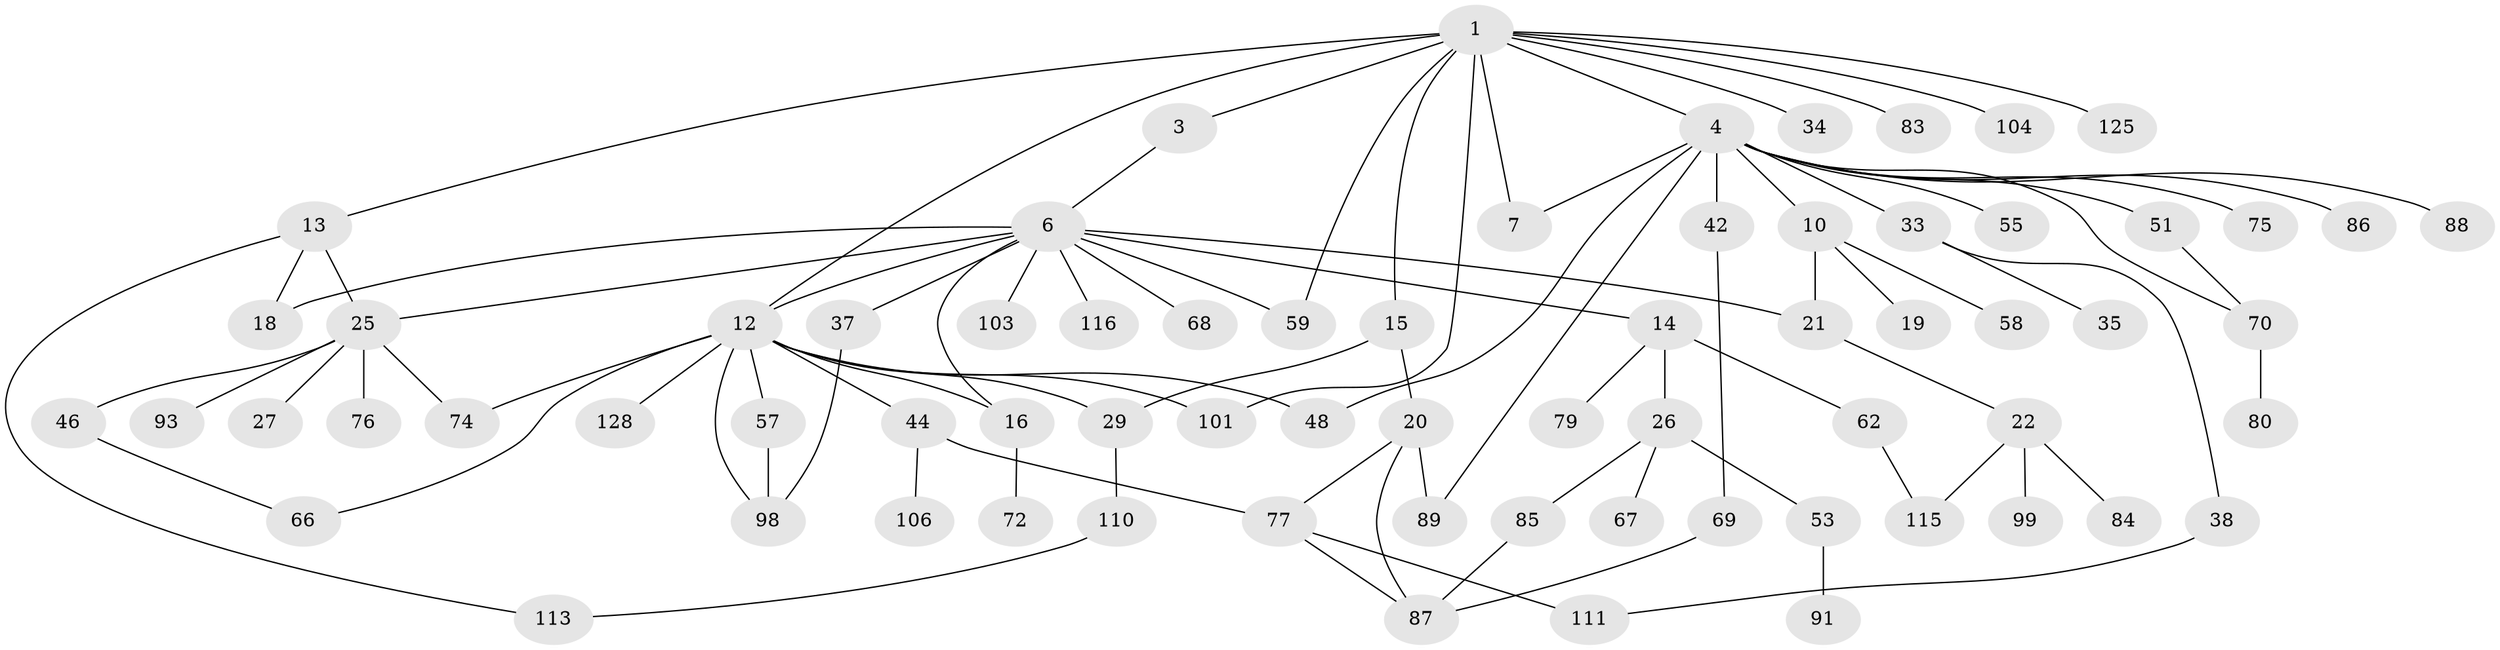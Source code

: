 // original degree distribution, {4: 0.08571428571428572, 6: 0.02142857142857143, 2: 0.30714285714285716, 7: 0.02142857142857143, 5: 0.03571428571428571, 3: 0.18571428571428572, 1: 0.34285714285714286}
// Generated by graph-tools (version 1.1) at 2025/16/03/04/25 18:16:59]
// undirected, 70 vertices, 92 edges
graph export_dot {
graph [start="1"]
  node [color=gray90,style=filled];
  1 [super="+23+2"];
  3;
  4 [super="+9+24"];
  6 [super="+8+94+63"];
  7 [super="+135"];
  10;
  12 [super="+82+32"];
  13;
  14 [super="+56"];
  15;
  16 [super="+64"];
  18 [super="+95+97"];
  19;
  20;
  21;
  22 [super="+45+60"];
  25 [super="+30+28"];
  26 [super="+31"];
  27 [super="+41"];
  29;
  33;
  34 [super="+120"];
  35;
  37 [super="+90"];
  38 [super="+133"];
  42;
  44 [super="+81"];
  46 [super="+108"];
  48 [super="+71"];
  51 [super="+124"];
  53;
  55 [super="+107"];
  57 [super="+73"];
  58;
  59;
  62;
  66;
  67;
  68;
  69 [super="+131"];
  70;
  72;
  74 [super="+138+117"];
  75;
  76;
  77;
  79;
  80;
  83;
  84;
  85;
  86;
  87 [super="+127+126"];
  88;
  89;
  91 [super="+136"];
  93;
  98 [super="+121+105"];
  99;
  101 [super="+134"];
  103;
  104;
  106;
  110 [super="+130"];
  111;
  113 [super="+122"];
  115;
  116;
  125;
  128;
  1 -- 3;
  1 -- 4;
  1 -- 34;
  1 -- 7;
  1 -- 104;
  1 -- 12;
  1 -- 13;
  1 -- 15;
  1 -- 83;
  1 -- 59;
  1 -- 125;
  1 -- 101;
  3 -- 6;
  4 -- 42;
  4 -- 75;
  4 -- 88;
  4 -- 48;
  4 -- 33;
  4 -- 55;
  4 -- 10;
  4 -- 51;
  4 -- 86;
  4 -- 7;
  4 -- 70;
  4 -- 89;
  6 -- 14;
  6 -- 68;
  6 -- 37;
  6 -- 16;
  6 -- 116;
  6 -- 21;
  6 -- 25;
  6 -- 59;
  6 -- 103;
  6 -- 18;
  6 -- 12;
  10 -- 19;
  10 -- 58;
  10 -- 21;
  12 -- 128;
  12 -- 66;
  12 -- 98;
  12 -- 101;
  12 -- 74;
  12 -- 44;
  12 -- 16;
  12 -- 48;
  12 -- 57;
  12 -- 29;
  13 -- 18;
  13 -- 113;
  13 -- 25;
  14 -- 26;
  14 -- 62;
  14 -- 79;
  15 -- 20;
  15 -- 29;
  16 -- 72;
  20 -- 77;
  20 -- 89;
  20 -- 87;
  21 -- 22;
  22 -- 115;
  22 -- 99;
  22 -- 84;
  25 -- 27;
  25 -- 74;
  25 -- 93;
  25 -- 76;
  25 -- 46;
  26 -- 53;
  26 -- 67;
  26 -- 85;
  29 -- 110;
  33 -- 35;
  33 -- 38;
  37 -- 98;
  38 -- 111;
  42 -- 69;
  44 -- 106;
  44 -- 77;
  46 -- 66;
  51 -- 70;
  53 -- 91;
  57 -- 98;
  62 -- 115;
  69 -- 87;
  70 -- 80;
  77 -- 87;
  77 -- 111;
  85 -- 87;
  110 -- 113;
}
